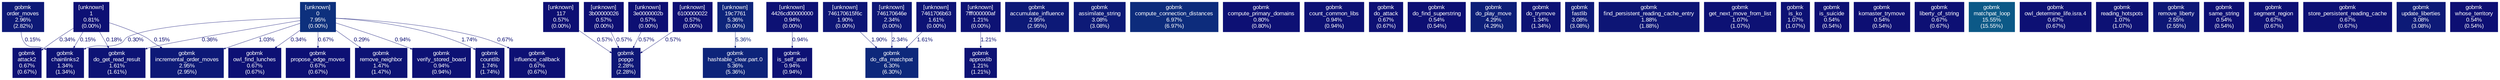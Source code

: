 digraph {
	graph [fontname=Arial, nodesep=0.125, ranksep=0.25];
	node [fontcolor=white, fontname=Arial, height=0, shape=box, style=filled, width=0];
	edge [fontname=Arial];
	"0:[unknown]" [color="#0d307d", fontcolor="#ffffff", fontsize="10.00", label="[unknown]\n0\n7.95%\n(0.00%)"];
	"0:[unknown]" -> "chainlinks2:/scratch/s1576261/spec-prof/install-spec-prof/CPU2006/445.gobmk/exe/gobmk" [arrowsize="0.35", color="#0d0e73", fontcolor="#0d0e73", fontsize="10.00", label="0.30%", labeldistance="0.50", penwidth="0.50"];
	"0:[unknown]" -> "countlib:/scratch/s1576261/spec-prof/install-spec-prof/CPU2006/445.gobmk/exe/gobmk" [arrowsize="0.35", color="#0d1475", fontcolor="#0d1475", fontsize="10.00", label="1.74%", labeldistance="0.50", penwidth="0.50"];
	"0:[unknown]" -> "do_get_read_result:/scratch/s1576261/spec-prof/install-spec-prof/CPU2006/445.gobmk/exe/gobmk" [arrowsize="0.35", color="#0d0e73", fontcolor="#0d0e73", fontsize="10.00", label="0.36%", labeldistance="0.50", penwidth="0.50"];
	"0:[unknown]" -> "incremental_order_moves:/scratch/s1576261/spec-prof/install-spec-prof/CPU2006/445.gobmk/exe/gobmk" [arrowsize="0.35", color="#0d1174", fontcolor="#0d1174", fontsize="10.00", label="1.03%", labeldistance="0.50", penwidth="0.50"];
	"0:[unknown]" -> "influence_callback:/scratch/s1576261/spec-prof/install-spec-prof/CPU2006/445.gobmk/exe/gobmk" [arrowsize="0.35", color="#0d1074", fontcolor="#0d1074", fontsize="10.00", label="0.67%", labeldistance="0.50", penwidth="0.50"];
	"0:[unknown]" -> "owl_find_lunches:/scratch/s1576261/spec-prof/install-spec-prof/CPU2006/445.gobmk/exe/gobmk" [arrowsize="0.35", color="#0d0e73", fontcolor="#0d0e73", fontsize="10.00", label="0.34%", labeldistance="0.50", penwidth="0.50"];
	"0:[unknown]" -> "propose_edge_moves:/scratch/s1576261/spec-prof/install-spec-prof/CPU2006/445.gobmk/exe/gobmk" [arrowsize="0.35", color="#0d1074", fontcolor="#0d1074", fontsize="10.00", label="0.67%", labeldistance="0.50", penwidth="0.50"];
	"0:[unknown]" -> "remove_neighbor:/scratch/s1576261/spec-prof/install-spec-prof/CPU2006/445.gobmk/exe/gobmk" [arrowsize="0.35", color="#0d0e73", fontcolor="#0d0e73", fontsize="10.00", label="0.29%", labeldistance="0.50", penwidth="0.50"];
	"0:[unknown]" -> "verify_stored_board:/scratch/s1576261/spec-prof/install-spec-prof/CPU2006/445.gobmk/exe/gobmk" [arrowsize="0.35", color="#0d1174", fontcolor="#0d1174", fontsize="10.00", label="0.94%", labeldistance="0.50", penwidth="0.50"];
	"117:[unknown]" [color="#0d0f73", fontcolor="#ffffff", fontsize="10.00", label="[unknown]\n117\n0.57%\n(0.00%)"];
	"117:[unknown]" -> "popgo:/scratch/s1576261/spec-prof/install-spec-prof/CPU2006/445.gobmk/exe/gobmk" [arrowsize="0.35", color="#0d0f73", fontcolor="#0d0f73", fontsize="10.00", label="0.57%", labeldistance="0.50", penwidth="0.50"];
	"19c7761:[unknown]" [color="#0d247a", fontcolor="#ffffff", fontsize="10.00", label="[unknown]\n19c7761\n5.36%\n(0.00%)"];
	"19c7761:[unknown]" -> "hashtable_clear.part.0:/scratch/s1576261/spec-prof/install-spec-prof/CPU2006/445.gobmk/exe/gobmk" [arrowsize="0.35", color="#0d247a", fontcolor="#0d247a", fontsize="10.00", label="5.36%", labeldistance="0.50", penwidth="0.50"];
	"1:[unknown]" [color="#0d1074", fontcolor="#ffffff", fontsize="10.00", label="[unknown]\n1\n0.81%\n(0.00%)"];
	"1:[unknown]" -> "attack2:/scratch/s1576261/spec-prof/install-spec-prof/CPU2006/445.gobmk/exe/gobmk" [arrowsize="0.35", color="#0d0e73", fontcolor="#0d0e73", fontsize="10.00", label="0.34%", labeldistance="0.50", penwidth="0.50"];
	"1:[unknown]" -> "chainlinks2:/scratch/s1576261/spec-prof/install-spec-prof/CPU2006/445.gobmk/exe/gobmk" [arrowsize="0.35", color="#0d0d73", fontcolor="#0d0d73", fontsize="10.00", label="0.15%", labeldistance="0.50", penwidth="0.50"];
	"1:[unknown]" -> "do_get_read_result:/scratch/s1576261/spec-prof/install-spec-prof/CPU2006/445.gobmk/exe/gobmk" [arrowsize="0.35", color="#0d0d73", fontcolor="#0d0d73", fontsize="10.00", label="0.18%", labeldistance="0.50", penwidth="0.50"];
	"1:[unknown]" -> "incremental_order_moves:/scratch/s1576261/spec-prof/install-spec-prof/CPU2006/445.gobmk/exe/gobmk" [arrowsize="0.35", color="#0d0d73", fontcolor="#0d0d73", fontsize="10.00", label="0.15%", labeldistance="0.50", penwidth="0.50"];
	"3b00000026:[unknown]" [color="#0d0f73", fontcolor="#ffffff", fontsize="10.00", label="[unknown]\n3b00000026\n0.57%\n(0.00%)"];
	"3b00000026:[unknown]" -> "popgo:/scratch/s1576261/spec-prof/install-spec-prof/CPU2006/445.gobmk/exe/gobmk" [arrowsize="0.35", color="#0d0f73", fontcolor="#0d0f73", fontsize="10.00", label="0.57%", labeldistance="0.50", penwidth="0.50"];
	"3e0000002b:[unknown]" [color="#0d0f73", fontcolor="#ffffff", fontsize="10.00", label="[unknown]\n3e0000002b\n0.57%\n(0.00%)"];
	"3e0000002b:[unknown]" -> "popgo:/scratch/s1576261/spec-prof/install-spec-prof/CPU2006/445.gobmk/exe/gobmk" [arrowsize="0.35", color="#0d0f73", fontcolor="#0d0f73", fontsize="10.00", label="0.57%", labeldistance="0.50", penwidth="0.50"];
	"4426cd00000000:[unknown]" [color="#0d1174", fontcolor="#ffffff", fontsize="10.00", label="[unknown]\n4426cd00000000\n0.94%\n(0.00%)"];
	"4426cd00000000:[unknown]" -> "is_self_atari:/scratch/s1576261/spec-prof/install-spec-prof/CPU2006/445.gobmk/exe/gobmk" [arrowsize="0.35", color="#0d1174", fontcolor="#0d1174", fontsize="10.00", label="0.94%", labeldistance="0.50", penwidth="0.50"];
	"6100000022:[unknown]" [color="#0d0f73", fontcolor="#ffffff", fontsize="10.00", label="[unknown]\n6100000022\n0.57%\n(0.00%)"];
	"6100000022:[unknown]" -> "popgo:/scratch/s1576261/spec-prof/install-spec-prof/CPU2006/445.gobmk/exe/gobmk" [arrowsize="0.35", color="#0d0f73", fontcolor="#0d0f73", fontsize="10.00", label="0.57%", labeldistance="0.50", penwidth="0.50"];
	"746170615f6c:[unknown]" [color="#0d1575", fontcolor="#ffffff", fontsize="10.00", label="[unknown]\n746170615f6c\n1.90%\n(0.00%)"];
	"746170615f6c:[unknown]" -> "do_dfa_matchpat:/scratch/s1576261/spec-prof/install-spec-prof/CPU2006/445.gobmk/exe/gobmk" [arrowsize="0.35", color="#0d1575", fontcolor="#0d1575", fontsize="10.00", label="1.90%", labeldistance="0.50", penwidth="0.50"];
	"746170646e:[unknown]" [color="#0d1776", fontcolor="#ffffff", fontsize="10.00", label="[unknown]\n746170646e\n2.34%\n(0.00%)"];
	"746170646e:[unknown]" -> "do_dfa_matchpat:/scratch/s1576261/spec-prof/install-spec-prof/CPU2006/445.gobmk/exe/gobmk" [arrowsize="0.35", color="#0d1776", fontcolor="#0d1776", fontsize="10.00", label="2.34%", labeldistance="0.50", penwidth="0.50"];
	"7461706b63:[unknown]" [color="#0d1375", fontcolor="#ffffff", fontsize="10.00", label="[unknown]\n7461706b63\n1.61%\n(0.00%)"];
	"7461706b63:[unknown]" -> "do_dfa_matchpat:/scratch/s1576261/spec-prof/install-spec-prof/CPU2006/445.gobmk/exe/gobmk" [arrowsize="0.35", color="#0d1375", fontcolor="#0d1375", fontsize="10.00", label="1.61%", labeldistance="0.50", penwidth="0.50"];
	"7fff000000af:[unknown]" [color="#0d1274", fontcolor="#ffffff", fontsize="10.00", label="[unknown]\n7fff000000af\n1.21%\n(0.00%)"];
	"7fff000000af:[unknown]" -> "approxlib:/scratch/s1576261/spec-prof/install-spec-prof/CPU2006/445.gobmk/exe/gobmk" [arrowsize="0.35", color="#0d1274", fontcolor="#0d1274", fontsize="10.00", label="1.21%", labeldistance="0.50", penwidth="0.50"];
	"accumulate_influence:/scratch/s1576261/spec-prof/install-spec-prof/CPU2006/445.gobmk/exe/gobmk" [color="#0d1977", fontcolor="#ffffff", fontsize="10.00", label="gobmk\naccumulate_influence\n2.95%\n(2.95%)"];
	"approxlib:/scratch/s1576261/spec-prof/install-spec-prof/CPU2006/445.gobmk/exe/gobmk" [color="#0d1274", fontcolor="#ffffff", fontsize="10.00", label="gobmk\napproxlib\n1.21%\n(1.21%)"];
	"assimilate_string:/scratch/s1576261/spec-prof/install-spec-prof/CPU2006/445.gobmk/exe/gobmk" [color="#0d1a77", fontcolor="#ffffff", fontsize="10.00", label="gobmk\nassimilate_string\n3.08%\n(3.08%)"];
	"attack2:/scratch/s1576261/spec-prof/install-spec-prof/CPU2006/445.gobmk/exe/gobmk" [color="#0d1074", fontcolor="#ffffff", fontsize="10.00", label="gobmk\nattack2\n0.67%\n(0.67%)"];
	"chainlinks2:/scratch/s1576261/spec-prof/install-spec-prof/CPU2006/445.gobmk/exe/gobmk" [color="#0d1274", fontcolor="#ffffff", fontsize="10.00", label="gobmk\nchainlinks2\n1.34%\n(1.34%)"];
	"compute_connection_distances:/scratch/s1576261/spec-prof/install-spec-prof/CPU2006/445.gobmk/exe/gobmk" [color="#0d2c7c", fontcolor="#ffffff", fontsize="10.00", label="gobmk\ncompute_connection_distances\n6.97%\n(6.97%)"];
	"compute_primary_domains:/scratch/s1576261/spec-prof/install-spec-prof/CPU2006/445.gobmk/exe/gobmk" [color="#0d1074", fontcolor="#ffffff", fontsize="10.00", label="gobmk\ncompute_primary_domains\n0.80%\n(0.80%)"];
	"count_common_libs:/scratch/s1576261/spec-prof/install-spec-prof/CPU2006/445.gobmk/exe/gobmk" [color="#0d1174", fontcolor="#ffffff", fontsize="10.00", label="gobmk\ncount_common_libs\n0.94%\n(0.94%)"];
	"countlib:/scratch/s1576261/spec-prof/install-spec-prof/CPU2006/445.gobmk/exe/gobmk" [color="#0d1475", fontcolor="#ffffff", fontsize="10.00", label="gobmk\ncountlib\n1.74%\n(1.74%)"];
	"do_attack:/scratch/s1576261/spec-prof/install-spec-prof/CPU2006/445.gobmk/exe/gobmk" [color="#0d1074", fontcolor="#ffffff", fontsize="10.00", label="gobmk\ndo_attack\n0.67%\n(0.67%)"];
	"do_dfa_matchpat:/scratch/s1576261/spec-prof/install-spec-prof/CPU2006/445.gobmk/exe/gobmk" [color="#0d287b", fontcolor="#ffffff", fontsize="10.00", label="gobmk\ndo_dfa_matchpat\n6.30%\n(6.30%)"];
	"do_find_superstring:/scratch/s1576261/spec-prof/install-spec-prof/CPU2006/445.gobmk/exe/gobmk" [color="#0d0f73", fontcolor="#ffffff", fontsize="10.00", label="gobmk\ndo_find_superstring\n0.54%\n(0.54%)"];
	"do_get_read_result:/scratch/s1576261/spec-prof/install-spec-prof/CPU2006/445.gobmk/exe/gobmk" [color="#0d1375", fontcolor="#ffffff", fontsize="10.00", label="gobmk\ndo_get_read_result\n1.61%\n(1.61%)"];
	"do_play_move:/scratch/s1576261/spec-prof/install-spec-prof/CPU2006/445.gobmk/exe/gobmk" [color="#0d1f78", fontcolor="#ffffff", fontsize="10.00", label="gobmk\ndo_play_move\n4.29%\n(4.29%)"];
	"do_trymove:/scratch/s1576261/spec-prof/install-spec-prof/CPU2006/445.gobmk/exe/gobmk" [color="#0d1274", fontcolor="#ffffff", fontsize="10.00", label="gobmk\ndo_trymove\n1.34%\n(1.34%)"];
	"fastlib:/scratch/s1576261/spec-prof/install-spec-prof/CPU2006/445.gobmk/exe/gobmk" [color="#0d1a77", fontcolor="#ffffff", fontsize="10.00", label="gobmk\nfastlib\n3.08%\n(3.08%)"];
	"find_persistent_reading_cache_entry:/scratch/s1576261/spec-prof/install-spec-prof/CPU2006/445.gobmk/exe/gobmk" [color="#0d1575", fontcolor="#ffffff", fontsize="10.00", label="gobmk\nfind_persistent_reading_cache_entry\n1.88%\n(1.88%)"];
	"get_next_move_from_list:/scratch/s1576261/spec-prof/install-spec-prof/CPU2006/445.gobmk/exe/gobmk" [color="#0d1174", fontcolor="#ffffff", fontsize="10.00", label="gobmk\nget_next_move_from_list\n1.07%\n(1.07%)"];
	"hashtable_clear.part.0:/scratch/s1576261/spec-prof/install-spec-prof/CPU2006/445.gobmk/exe/gobmk" [color="#0d247a", fontcolor="#ffffff", fontsize="10.00", label="gobmk\nhashtable_clear.part.0\n5.36%\n(5.36%)"];
	"incremental_order_moves:/scratch/s1576261/spec-prof/install-spec-prof/CPU2006/445.gobmk/exe/gobmk" [color="#0d1977", fontcolor="#ffffff", fontsize="10.00", label="gobmk\nincremental_order_moves\n2.95%\n(2.95%)"];
	"influence_callback:/scratch/s1576261/spec-prof/install-spec-prof/CPU2006/445.gobmk/exe/gobmk" [color="#0d1074", fontcolor="#ffffff", fontsize="10.00", label="gobmk\ninfluence_callback\n0.67%\n(0.67%)"];
	"is_ko:/scratch/s1576261/spec-prof/install-spec-prof/CPU2006/445.gobmk/exe/gobmk" [color="#0d1174", fontcolor="#ffffff", fontsize="10.00", label="gobmk\nis_ko\n1.07%\n(1.07%)"];
	"is_self_atari:/scratch/s1576261/spec-prof/install-spec-prof/CPU2006/445.gobmk/exe/gobmk" [color="#0d1174", fontcolor="#ffffff", fontsize="10.00", label="gobmk\nis_self_atari\n0.94%\n(0.94%)"];
	"is_suicide:/scratch/s1576261/spec-prof/install-spec-prof/CPU2006/445.gobmk/exe/gobmk" [color="#0d0f73", fontcolor="#ffffff", fontsize="10.00", label="gobmk\nis_suicide\n0.54%\n(0.54%)"];
	"komaster_trymove:/scratch/s1576261/spec-prof/install-spec-prof/CPU2006/445.gobmk/exe/gobmk" [color="#0d0f73", fontcolor="#ffffff", fontsize="10.00", label="gobmk\nkomaster_trymove\n0.54%\n(0.54%)"];
	"liberty_of_string:/scratch/s1576261/spec-prof/install-spec-prof/CPU2006/445.gobmk/exe/gobmk" [color="#0d1074", fontcolor="#ffffff", fontsize="10.00", label="gobmk\nliberty_of_string\n0.67%\n(0.67%)"];
	"matchpat_loop:/scratch/s1576261/spec-prof/install-spec-prof/CPU2006/445.gobmk/exe/gobmk" [color="#0c5987", fontcolor="#ffffff", fontsize="10.00", label="gobmk\nmatchpat_loop\n15.55%\n(15.55%)"];
	"order_moves:/scratch/s1576261/spec-prof/install-spec-prof/CPU2006/445.gobmk/exe/gobmk" [color="#0d1977", fontcolor="#ffffff", fontsize="10.00", label="gobmk\norder_moves\n2.96%\n(2.82%)"];
	"order_moves:/scratch/s1576261/spec-prof/install-spec-prof/CPU2006/445.gobmk/exe/gobmk" -> "chainlinks2:/scratch/s1576261/spec-prof/install-spec-prof/CPU2006/445.gobmk/exe/gobmk" [arrowsize="0.35", color="#0d0d73", fontcolor="#0d0d73", fontsize="10.00", label="0.15%", labeldistance="0.50", penwidth="0.50"];
	"owl_determine_life.isra.4:/scratch/s1576261/spec-prof/install-spec-prof/CPU2006/445.gobmk/exe/gobmk" [color="#0d1074", fontcolor="#ffffff", fontsize="10.00", label="gobmk\nowl_determine_life.isra.4\n0.67%\n(0.67%)"];
	"owl_find_lunches:/scratch/s1576261/spec-prof/install-spec-prof/CPU2006/445.gobmk/exe/gobmk" [color="#0d1074", fontcolor="#ffffff", fontsize="10.00", label="gobmk\nowl_find_lunches\n0.67%\n(0.67%)"];
	"popgo:/scratch/s1576261/spec-prof/install-spec-prof/CPU2006/445.gobmk/exe/gobmk" [color="#0d1676", fontcolor="#ffffff", fontsize="10.00", label="gobmk\npopgo\n2.28%\n(2.28%)"];
	"propose_edge_moves:/scratch/s1576261/spec-prof/install-spec-prof/CPU2006/445.gobmk/exe/gobmk" [color="#0d1074", fontcolor="#ffffff", fontsize="10.00", label="gobmk\npropose_edge_moves\n0.67%\n(0.67%)"];
	"reading_hotspots:/scratch/s1576261/spec-prof/install-spec-prof/CPU2006/445.gobmk/exe/gobmk" [color="#0d1174", fontcolor="#ffffff", fontsize="10.00", label="gobmk\nreading_hotspots\n1.07%\n(1.07%)"];
	"remove_liberty:/scratch/s1576261/spec-prof/install-spec-prof/CPU2006/445.gobmk/exe/gobmk" [color="#0d1776", fontcolor="#ffffff", fontsize="10.00", label="gobmk\nremove_liberty\n2.55%\n(2.55%)"];
	"remove_neighbor:/scratch/s1576261/spec-prof/install-spec-prof/CPU2006/445.gobmk/exe/gobmk" [color="#0d1375", fontcolor="#ffffff", fontsize="10.00", label="gobmk\nremove_neighbor\n1.47%\n(1.47%)"];
	"same_string:/scratch/s1576261/spec-prof/install-spec-prof/CPU2006/445.gobmk/exe/gobmk" [color="#0d0f73", fontcolor="#ffffff", fontsize="10.00", label="gobmk\nsame_string\n0.54%\n(0.54%)"];
	"segment_region:/scratch/s1576261/spec-prof/install-spec-prof/CPU2006/445.gobmk/exe/gobmk" [color="#0d1074", fontcolor="#ffffff", fontsize="10.00", label="gobmk\nsegment_region\n0.67%\n(0.67%)"];
	"store_persistent_reading_cache:/scratch/s1576261/spec-prof/install-spec-prof/CPU2006/445.gobmk/exe/gobmk" [color="#0d1074", fontcolor="#ffffff", fontsize="10.00", label="gobmk\nstore_persistent_reading_cache\n0.67%\n(0.67%)"];
	"update_liberties:/scratch/s1576261/spec-prof/install-spec-prof/CPU2006/445.gobmk/exe/gobmk" [color="#0d1a77", fontcolor="#ffffff", fontsize="10.00", label="gobmk\nupdate_liberties\n3.08%\n(3.08%)"];
	"verify_stored_board:/scratch/s1576261/spec-prof/install-spec-prof/CPU2006/445.gobmk/exe/gobmk" [color="#0d1174", fontcolor="#ffffff", fontsize="10.00", label="gobmk\nverify_stored_board\n0.94%\n(0.94%)"];
	"whose_territory:/scratch/s1576261/spec-prof/install-spec-prof/CPU2006/445.gobmk/exe/gobmk" [color="#0d0f73", fontcolor="#ffffff", fontsize="10.00", label="gobmk\nwhose_territory\n0.54%\n(0.54%)"];
}
